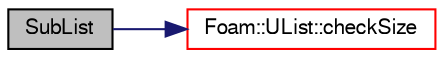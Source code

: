 digraph "SubList"
{
  bgcolor="transparent";
  edge [fontname="FreeSans",fontsize="10",labelfontname="FreeSans",labelfontsize="10"];
  node [fontname="FreeSans",fontsize="10",shape=record];
  rankdir="LR";
  Node1 [label="SubList",height=0.2,width=0.4,color="black", fillcolor="grey75", style="filled" fontcolor="black"];
  Node1 -> Node2 [color="midnightblue",fontsize="10",style="solid",fontname="FreeSans"];
  Node2 [label="Foam::UList::checkSize",height=0.2,width=0.4,color="red",URL="$a02659.html#a5b3ad2ea3c4d2c83108574d9ea81bfc4",tooltip="Check size is within valid range (0 ... size). "];
}
